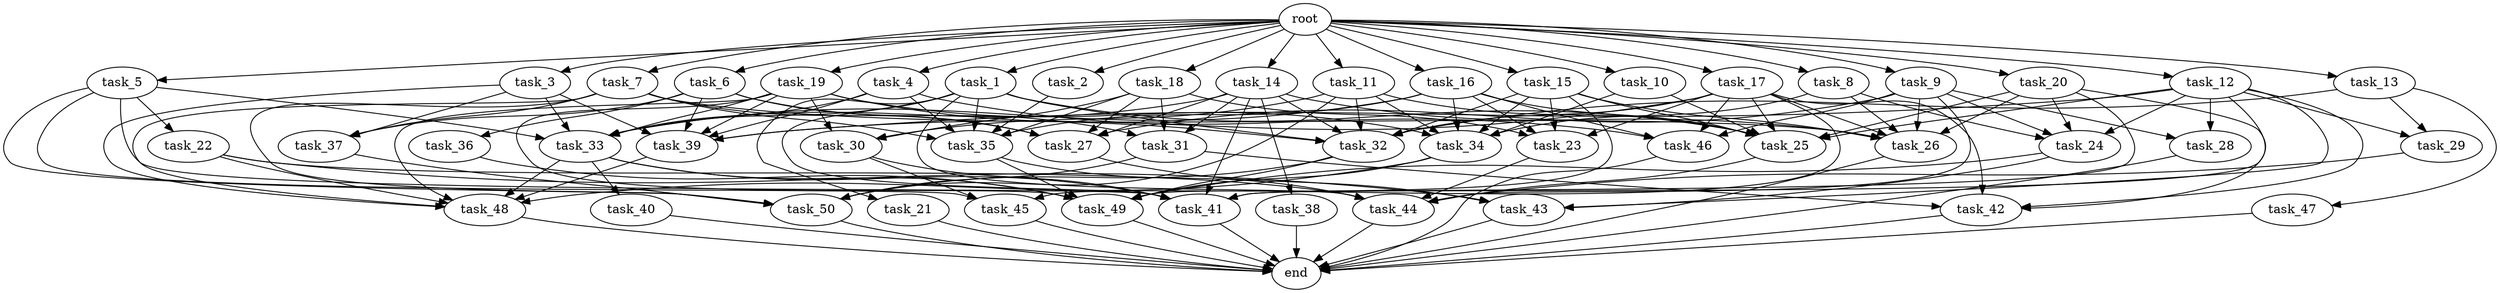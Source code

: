 digraph G {
  root [size="0.000000e+00"];
  task_1 [size="5.621826e+09"];
  task_2 [size="1.258097e+09"];
  task_3 [size="5.001839e+09"];
  task_4 [size="7.374182e+09"];
  task_5 [size="3.420887e+09"];
  task_6 [size="6.407966e+09"];
  task_7 [size="5.861569e+09"];
  task_8 [size="3.109200e+09"];
  task_9 [size="8.804757e+09"];
  task_10 [size="9.265809e+09"];
  task_11 [size="7.070258e+08"];
  task_12 [size="3.638204e+09"];
  task_13 [size="2.875894e+09"];
  task_14 [size="6.232427e+09"];
  task_15 [size="5.194556e+09"];
  task_16 [size="5.292668e+09"];
  task_17 [size="5.933253e+09"];
  task_18 [size="5.013291e+09"];
  task_19 [size="9.960685e+09"];
  task_20 [size="4.680729e+09"];
  task_21 [size="2.991563e+09"];
  task_22 [size="2.759464e+09"];
  task_23 [size="1.666946e+09"];
  task_24 [size="4.311816e+09"];
  task_25 [size="6.869703e+09"];
  task_26 [size="5.540551e+09"];
  task_27 [size="6.923724e+09"];
  task_28 [size="4.142127e+09"];
  task_29 [size="6.073635e+09"];
  task_30 [size="5.949523e+09"];
  task_31 [size="5.362561e+09"];
  task_32 [size="7.836580e+09"];
  task_33 [size="2.322363e+09"];
  task_34 [size="5.262339e+09"];
  task_35 [size="7.851436e+09"];
  task_36 [size="2.757017e+09"];
  task_37 [size="6.179730e+08"];
  task_38 [size="8.004263e+09"];
  task_39 [size="1.397787e+09"];
  task_40 [size="4.149441e+09"];
  task_41 [size="9.600966e+09"];
  task_42 [size="2.022490e+09"];
  task_43 [size="3.751927e+08"];
  task_44 [size="1.623109e+09"];
  task_45 [size="8.667340e+09"];
  task_46 [size="2.570174e+09"];
  task_47 [size="5.570415e+08"];
  task_48 [size="8.905313e+08"];
  task_49 [size="6.963280e+09"];
  task_50 [size="9.998246e+09"];
  end [size="0.000000e+00"];

  root -> task_1 [size="1.000000e-12"];
  root -> task_2 [size="1.000000e-12"];
  root -> task_3 [size="1.000000e-12"];
  root -> task_4 [size="1.000000e-12"];
  root -> task_5 [size="1.000000e-12"];
  root -> task_6 [size="1.000000e-12"];
  root -> task_7 [size="1.000000e-12"];
  root -> task_8 [size="1.000000e-12"];
  root -> task_9 [size="1.000000e-12"];
  root -> task_10 [size="1.000000e-12"];
  root -> task_11 [size="1.000000e-12"];
  root -> task_12 [size="1.000000e-12"];
  root -> task_13 [size="1.000000e-12"];
  root -> task_14 [size="1.000000e-12"];
  root -> task_15 [size="1.000000e-12"];
  root -> task_16 [size="1.000000e-12"];
  root -> task_17 [size="1.000000e-12"];
  root -> task_18 [size="1.000000e-12"];
  root -> task_19 [size="1.000000e-12"];
  root -> task_20 [size="1.000000e-12"];
  task_1 -> task_21 [size="2.991563e+08"];
  task_1 -> task_25 [size="8.587129e+07"];
  task_1 -> task_32 [size="1.119511e+08"];
  task_1 -> task_33 [size="3.317662e+07"];
  task_1 -> task_35 [size="1.308573e+08"];
  task_1 -> task_41 [size="1.371567e+08"];
  task_1 -> task_44 [size="2.318727e+07"];
  task_2 -> task_35 [size="1.308573e+08"];
  task_3 -> task_33 [size="3.317662e+07"];
  task_3 -> task_37 [size="2.059910e+07"];
  task_3 -> task_39 [size="2.329644e+07"];
  task_3 -> task_48 [size="1.272188e+07"];
  task_4 -> task_33 [size="3.317662e+07"];
  task_4 -> task_35 [size="1.308573e+08"];
  task_4 -> task_39 [size="2.329644e+07"];
  task_4 -> task_46 [size="6.425436e+07"];
  task_5 -> task_22 [size="2.759464e+08"];
  task_5 -> task_33 [size="3.317662e+07"];
  task_5 -> task_41 [size="1.371567e+08"];
  task_5 -> task_45 [size="2.889113e+08"];
  task_5 -> task_50 [size="1.666374e+08"];
  task_6 -> task_27 [size="1.384745e+08"];
  task_6 -> task_31 [size="1.787520e+08"];
  task_6 -> task_36 [size="2.757017e+08"];
  task_6 -> task_37 [size="2.059910e+07"];
  task_6 -> task_39 [size="2.329644e+07"];
  task_7 -> task_26 [size="7.915074e+07"];
  task_7 -> task_27 [size="1.384745e+08"];
  task_7 -> task_35 [size="1.308573e+08"];
  task_7 -> task_37 [size="2.059910e+07"];
  task_7 -> task_48 [size="1.272188e+07"];
  task_7 -> task_50 [size="1.666374e+08"];
  task_8 -> task_24 [size="1.077954e+08"];
  task_8 -> task_26 [size="7.915074e+07"];
  task_8 -> task_34 [size="8.770565e+07"];
  task_9 -> task_24 [size="1.077954e+08"];
  task_9 -> task_26 [size="7.915074e+07"];
  task_9 -> task_27 [size="1.384745e+08"];
  task_9 -> task_28 [size="2.071063e+08"];
  task_9 -> task_44 [size="2.318727e+07"];
  task_9 -> task_46 [size="6.425436e+07"];
  task_10 -> task_25 [size="8.587129e+07"];
  task_10 -> task_34 [size="8.770565e+07"];
  task_11 -> task_25 [size="8.587129e+07"];
  task_11 -> task_30 [size="1.983174e+08"];
  task_11 -> task_32 [size="1.119511e+08"];
  task_11 -> task_34 [size="8.770565e+07"];
  task_11 -> task_50 [size="1.666374e+08"];
  task_12 -> task_24 [size="1.077954e+08"];
  task_12 -> task_25 [size="8.587129e+07"];
  task_12 -> task_28 [size="2.071063e+08"];
  task_12 -> task_29 [size="3.036818e+08"];
  task_12 -> task_39 [size="2.329644e+07"];
  task_12 -> task_41 [size="1.371567e+08"];
  task_12 -> task_42 [size="5.056226e+07"];
  task_12 -> task_43 [size="9.379817e+06"];
  task_13 -> task_29 [size="3.036818e+08"];
  task_13 -> task_32 [size="1.119511e+08"];
  task_13 -> task_47 [size="5.570415e+07"];
  task_14 -> task_26 [size="7.915074e+07"];
  task_14 -> task_27 [size="1.384745e+08"];
  task_14 -> task_31 [size="1.787520e+08"];
  task_14 -> task_32 [size="1.119511e+08"];
  task_14 -> task_33 [size="3.317662e+07"];
  task_14 -> task_38 [size="8.004263e+08"];
  task_14 -> task_41 [size="1.371567e+08"];
  task_15 -> task_23 [size="4.167365e+07"];
  task_15 -> task_25 [size="8.587129e+07"];
  task_15 -> task_26 [size="7.915074e+07"];
  task_15 -> task_32 [size="1.119511e+08"];
  task_15 -> task_34 [size="8.770565e+07"];
  task_15 -> task_45 [size="2.889113e+08"];
  task_16 -> task_23 [size="4.167365e+07"];
  task_16 -> task_25 [size="8.587129e+07"];
  task_16 -> task_33 [size="3.317662e+07"];
  task_16 -> task_34 [size="8.770565e+07"];
  task_16 -> task_35 [size="1.308573e+08"];
  task_16 -> task_46 [size="6.425436e+07"];
  task_17 -> task_23 [size="4.167365e+07"];
  task_17 -> task_25 [size="8.587129e+07"];
  task_17 -> task_26 [size="7.915074e+07"];
  task_17 -> task_32 [size="1.119511e+08"];
  task_17 -> task_39 [size="2.329644e+07"];
  task_17 -> task_42 [size="5.056226e+07"];
  task_17 -> task_46 [size="6.425436e+07"];
  task_17 -> task_49 [size="8.704101e+07"];
  task_18 -> task_23 [size="4.167365e+07"];
  task_18 -> task_27 [size="1.384745e+08"];
  task_18 -> task_30 [size="1.983174e+08"];
  task_18 -> task_31 [size="1.787520e+08"];
  task_18 -> task_35 [size="1.308573e+08"];
  task_19 -> task_30 [size="1.983174e+08"];
  task_19 -> task_32 [size="1.119511e+08"];
  task_19 -> task_33 [size="3.317662e+07"];
  task_19 -> task_34 [size="8.770565e+07"];
  task_19 -> task_39 [size="2.329644e+07"];
  task_19 -> task_48 [size="1.272188e+07"];
  task_19 -> task_49 [size="8.704101e+07"];
  task_20 -> task_24 [size="1.077954e+08"];
  task_20 -> task_25 [size="8.587129e+07"];
  task_20 -> task_26 [size="7.915074e+07"];
  task_20 -> task_41 [size="1.371567e+08"];
  task_20 -> task_42 [size="5.056226e+07"];
  task_21 -> end [size="1.000000e-12"];
  task_22 -> task_43 [size="9.379817e+06"];
  task_22 -> task_44 [size="2.318727e+07"];
  task_22 -> task_48 [size="1.272188e+07"];
  task_23 -> task_44 [size="2.318727e+07"];
  task_24 -> task_43 [size="9.379817e+06"];
  task_24 -> task_49 [size="8.704101e+07"];
  task_25 -> task_44 [size="2.318727e+07"];
  task_26 -> end [size="1.000000e-12"];
  task_27 -> task_43 [size="9.379817e+06"];
  task_28 -> end [size="1.000000e-12"];
  task_29 -> task_44 [size="2.318727e+07"];
  task_30 -> task_41 [size="1.371567e+08"];
  task_30 -> task_45 [size="2.889113e+08"];
  task_31 -> task_42 [size="5.056226e+07"];
  task_31 -> task_50 [size="1.666374e+08"];
  task_32 -> task_49 [size="8.704101e+07"];
  task_32 -> task_50 [size="1.666374e+08"];
  task_33 -> task_40 [size="4.149441e+08"];
  task_33 -> task_41 [size="1.371567e+08"];
  task_33 -> task_48 [size="1.272188e+07"];
  task_33 -> task_49 [size="8.704101e+07"];
  task_34 -> task_48 [size="1.272188e+07"];
  task_34 -> task_49 [size="8.704101e+07"];
  task_35 -> task_44 [size="2.318727e+07"];
  task_35 -> task_49 [size="8.704101e+07"];
  task_36 -> task_49 [size="8.704101e+07"];
  task_37 -> task_50 [size="1.666374e+08"];
  task_38 -> end [size="1.000000e-12"];
  task_39 -> task_48 [size="1.272188e+07"];
  task_40 -> end [size="1.000000e-12"];
  task_41 -> end [size="1.000000e-12"];
  task_42 -> end [size="1.000000e-12"];
  task_43 -> end [size="1.000000e-12"];
  task_44 -> end [size="1.000000e-12"];
  task_45 -> end [size="1.000000e-12"];
  task_46 -> end [size="1.000000e-12"];
  task_47 -> end [size="1.000000e-12"];
  task_48 -> end [size="1.000000e-12"];
  task_49 -> end [size="1.000000e-12"];
  task_50 -> end [size="1.000000e-12"];
}
